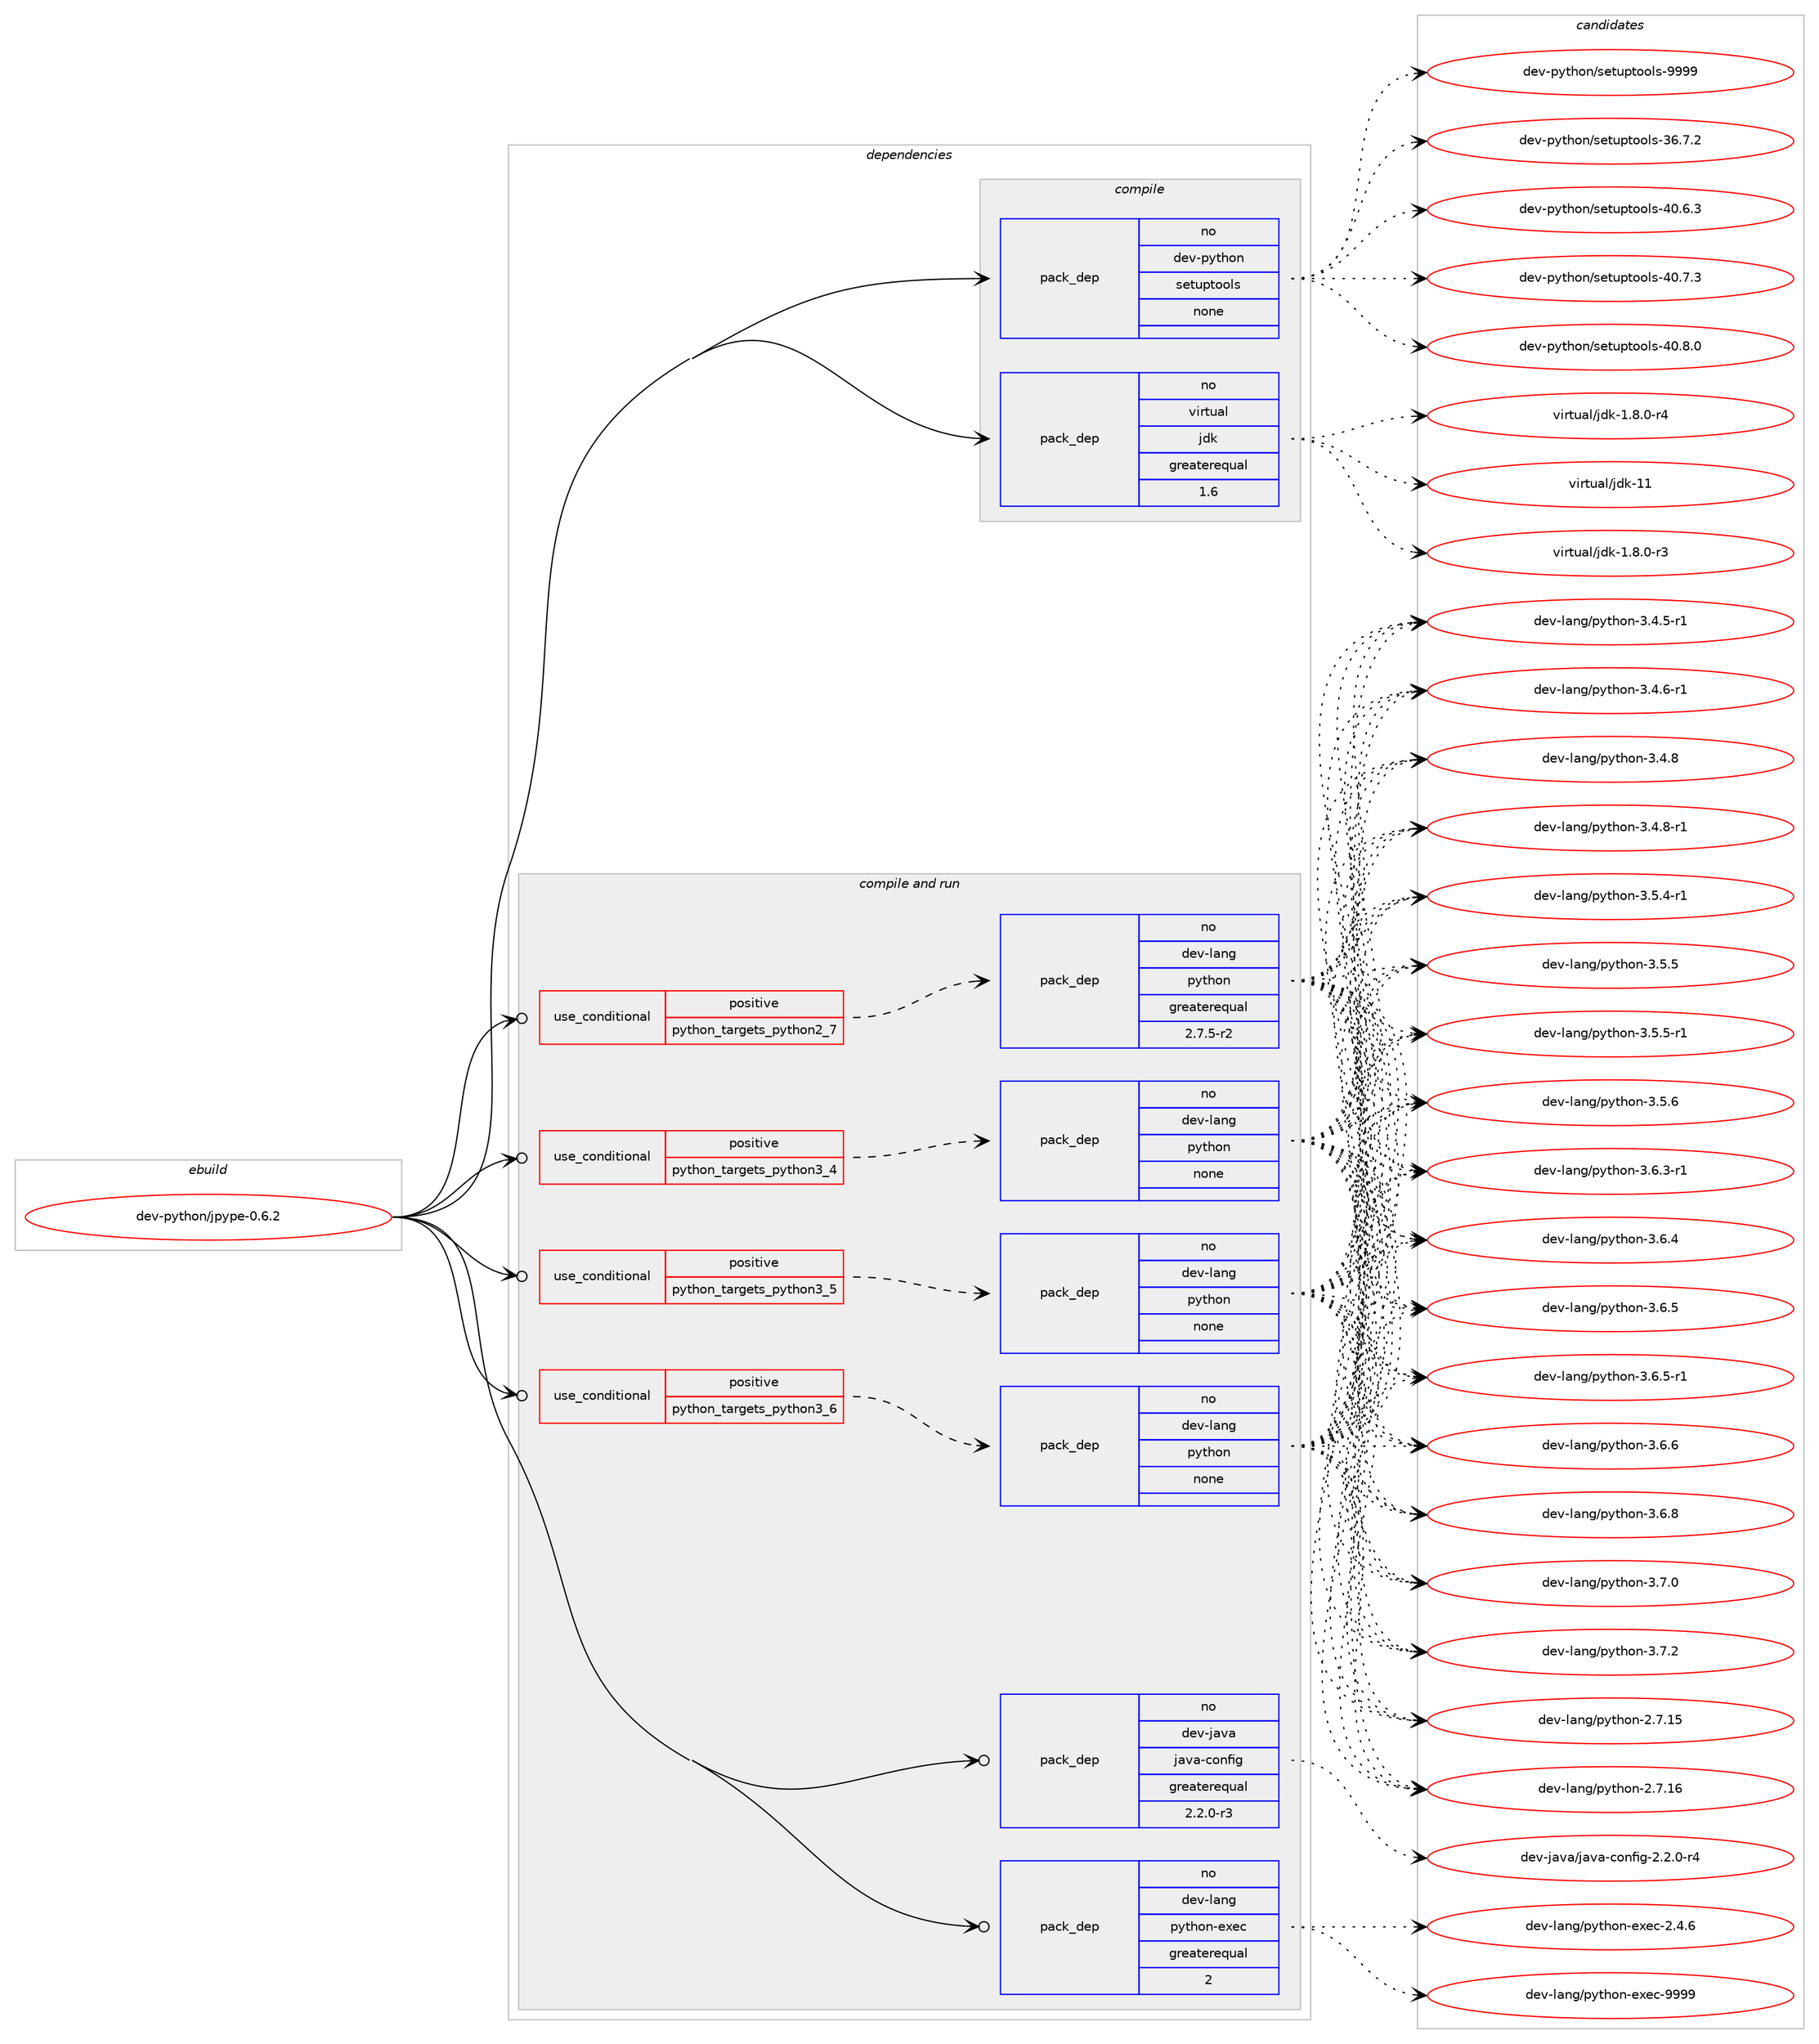 digraph prolog {

# *************
# Graph options
# *************

newrank=true;
concentrate=true;
compound=true;
graph [rankdir=LR,fontname=Helvetica,fontsize=10,ranksep=1.5];#, ranksep=2.5, nodesep=0.2];
edge  [arrowhead=vee];
node  [fontname=Helvetica,fontsize=10];

# **********
# The ebuild
# **********

subgraph cluster_leftcol {
color=gray;
rank=same;
label=<<i>ebuild</i>>;
id [label="dev-python/jpype-0.6.2", color=red, width=4, href="../dev-python/jpype-0.6.2.svg"];
}

# ****************
# The dependencies
# ****************

subgraph cluster_midcol {
color=gray;
label=<<i>dependencies</i>>;
subgraph cluster_compile {
fillcolor="#eeeeee";
style=filled;
label=<<i>compile</i>>;
subgraph pack1015963 {
dependency1415625 [label=<<TABLE BORDER="0" CELLBORDER="1" CELLSPACING="0" CELLPADDING="4" WIDTH="220"><TR><TD ROWSPAN="6" CELLPADDING="30">pack_dep</TD></TR><TR><TD WIDTH="110">no</TD></TR><TR><TD>dev-python</TD></TR><TR><TD>setuptools</TD></TR><TR><TD>none</TD></TR><TR><TD></TD></TR></TABLE>>, shape=none, color=blue];
}
id:e -> dependency1415625:w [weight=20,style="solid",arrowhead="vee"];
subgraph pack1015964 {
dependency1415626 [label=<<TABLE BORDER="0" CELLBORDER="1" CELLSPACING="0" CELLPADDING="4" WIDTH="220"><TR><TD ROWSPAN="6" CELLPADDING="30">pack_dep</TD></TR><TR><TD WIDTH="110">no</TD></TR><TR><TD>virtual</TD></TR><TR><TD>jdk</TD></TR><TR><TD>greaterequal</TD></TR><TR><TD>1.6</TD></TR></TABLE>>, shape=none, color=blue];
}
id:e -> dependency1415626:w [weight=20,style="solid",arrowhead="vee"];
}
subgraph cluster_compileandrun {
fillcolor="#eeeeee";
style=filled;
label=<<i>compile and run</i>>;
subgraph cond376390 {
dependency1415627 [label=<<TABLE BORDER="0" CELLBORDER="1" CELLSPACING="0" CELLPADDING="4"><TR><TD ROWSPAN="3" CELLPADDING="10">use_conditional</TD></TR><TR><TD>positive</TD></TR><TR><TD>python_targets_python2_7</TD></TR></TABLE>>, shape=none, color=red];
subgraph pack1015965 {
dependency1415628 [label=<<TABLE BORDER="0" CELLBORDER="1" CELLSPACING="0" CELLPADDING="4" WIDTH="220"><TR><TD ROWSPAN="6" CELLPADDING="30">pack_dep</TD></TR><TR><TD WIDTH="110">no</TD></TR><TR><TD>dev-lang</TD></TR><TR><TD>python</TD></TR><TR><TD>greaterequal</TD></TR><TR><TD>2.7.5-r2</TD></TR></TABLE>>, shape=none, color=blue];
}
dependency1415627:e -> dependency1415628:w [weight=20,style="dashed",arrowhead="vee"];
}
id:e -> dependency1415627:w [weight=20,style="solid",arrowhead="odotvee"];
subgraph cond376391 {
dependency1415629 [label=<<TABLE BORDER="0" CELLBORDER="1" CELLSPACING="0" CELLPADDING="4"><TR><TD ROWSPAN="3" CELLPADDING="10">use_conditional</TD></TR><TR><TD>positive</TD></TR><TR><TD>python_targets_python3_4</TD></TR></TABLE>>, shape=none, color=red];
subgraph pack1015966 {
dependency1415630 [label=<<TABLE BORDER="0" CELLBORDER="1" CELLSPACING="0" CELLPADDING="4" WIDTH="220"><TR><TD ROWSPAN="6" CELLPADDING="30">pack_dep</TD></TR><TR><TD WIDTH="110">no</TD></TR><TR><TD>dev-lang</TD></TR><TR><TD>python</TD></TR><TR><TD>none</TD></TR><TR><TD></TD></TR></TABLE>>, shape=none, color=blue];
}
dependency1415629:e -> dependency1415630:w [weight=20,style="dashed",arrowhead="vee"];
}
id:e -> dependency1415629:w [weight=20,style="solid",arrowhead="odotvee"];
subgraph cond376392 {
dependency1415631 [label=<<TABLE BORDER="0" CELLBORDER="1" CELLSPACING="0" CELLPADDING="4"><TR><TD ROWSPAN="3" CELLPADDING="10">use_conditional</TD></TR><TR><TD>positive</TD></TR><TR><TD>python_targets_python3_5</TD></TR></TABLE>>, shape=none, color=red];
subgraph pack1015967 {
dependency1415632 [label=<<TABLE BORDER="0" CELLBORDER="1" CELLSPACING="0" CELLPADDING="4" WIDTH="220"><TR><TD ROWSPAN="6" CELLPADDING="30">pack_dep</TD></TR><TR><TD WIDTH="110">no</TD></TR><TR><TD>dev-lang</TD></TR><TR><TD>python</TD></TR><TR><TD>none</TD></TR><TR><TD></TD></TR></TABLE>>, shape=none, color=blue];
}
dependency1415631:e -> dependency1415632:w [weight=20,style="dashed",arrowhead="vee"];
}
id:e -> dependency1415631:w [weight=20,style="solid",arrowhead="odotvee"];
subgraph cond376393 {
dependency1415633 [label=<<TABLE BORDER="0" CELLBORDER="1" CELLSPACING="0" CELLPADDING="4"><TR><TD ROWSPAN="3" CELLPADDING="10">use_conditional</TD></TR><TR><TD>positive</TD></TR><TR><TD>python_targets_python3_6</TD></TR></TABLE>>, shape=none, color=red];
subgraph pack1015968 {
dependency1415634 [label=<<TABLE BORDER="0" CELLBORDER="1" CELLSPACING="0" CELLPADDING="4" WIDTH="220"><TR><TD ROWSPAN="6" CELLPADDING="30">pack_dep</TD></TR><TR><TD WIDTH="110">no</TD></TR><TR><TD>dev-lang</TD></TR><TR><TD>python</TD></TR><TR><TD>none</TD></TR><TR><TD></TD></TR></TABLE>>, shape=none, color=blue];
}
dependency1415633:e -> dependency1415634:w [weight=20,style="dashed",arrowhead="vee"];
}
id:e -> dependency1415633:w [weight=20,style="solid",arrowhead="odotvee"];
subgraph pack1015969 {
dependency1415635 [label=<<TABLE BORDER="0" CELLBORDER="1" CELLSPACING="0" CELLPADDING="4" WIDTH="220"><TR><TD ROWSPAN="6" CELLPADDING="30">pack_dep</TD></TR><TR><TD WIDTH="110">no</TD></TR><TR><TD>dev-java</TD></TR><TR><TD>java-config</TD></TR><TR><TD>greaterequal</TD></TR><TR><TD>2.2.0-r3</TD></TR></TABLE>>, shape=none, color=blue];
}
id:e -> dependency1415635:w [weight=20,style="solid",arrowhead="odotvee"];
subgraph pack1015970 {
dependency1415636 [label=<<TABLE BORDER="0" CELLBORDER="1" CELLSPACING="0" CELLPADDING="4" WIDTH="220"><TR><TD ROWSPAN="6" CELLPADDING="30">pack_dep</TD></TR><TR><TD WIDTH="110">no</TD></TR><TR><TD>dev-lang</TD></TR><TR><TD>python-exec</TD></TR><TR><TD>greaterequal</TD></TR><TR><TD>2</TD></TR></TABLE>>, shape=none, color=blue];
}
id:e -> dependency1415636:w [weight=20,style="solid",arrowhead="odotvee"];
}
subgraph cluster_run {
fillcolor="#eeeeee";
style=filled;
label=<<i>run</i>>;
}
}

# **************
# The candidates
# **************

subgraph cluster_choices {
rank=same;
color=gray;
label=<<i>candidates</i>>;

subgraph choice1015963 {
color=black;
nodesep=1;
choice100101118451121211161041111104711510111611711211611111110811545515446554650 [label="dev-python/setuptools-36.7.2", color=red, width=4,href="../dev-python/setuptools-36.7.2.svg"];
choice100101118451121211161041111104711510111611711211611111110811545524846544651 [label="dev-python/setuptools-40.6.3", color=red, width=4,href="../dev-python/setuptools-40.6.3.svg"];
choice100101118451121211161041111104711510111611711211611111110811545524846554651 [label="dev-python/setuptools-40.7.3", color=red, width=4,href="../dev-python/setuptools-40.7.3.svg"];
choice100101118451121211161041111104711510111611711211611111110811545524846564648 [label="dev-python/setuptools-40.8.0", color=red, width=4,href="../dev-python/setuptools-40.8.0.svg"];
choice10010111845112121116104111110471151011161171121161111111081154557575757 [label="dev-python/setuptools-9999", color=red, width=4,href="../dev-python/setuptools-9999.svg"];
dependency1415625:e -> choice100101118451121211161041111104711510111611711211611111110811545515446554650:w [style=dotted,weight="100"];
dependency1415625:e -> choice100101118451121211161041111104711510111611711211611111110811545524846544651:w [style=dotted,weight="100"];
dependency1415625:e -> choice100101118451121211161041111104711510111611711211611111110811545524846554651:w [style=dotted,weight="100"];
dependency1415625:e -> choice100101118451121211161041111104711510111611711211611111110811545524846564648:w [style=dotted,weight="100"];
dependency1415625:e -> choice10010111845112121116104111110471151011161171121161111111081154557575757:w [style=dotted,weight="100"];
}
subgraph choice1015964 {
color=black;
nodesep=1;
choice11810511411611797108471061001074549465646484511451 [label="virtual/jdk-1.8.0-r3", color=red, width=4,href="../virtual/jdk-1.8.0-r3.svg"];
choice11810511411611797108471061001074549465646484511452 [label="virtual/jdk-1.8.0-r4", color=red, width=4,href="../virtual/jdk-1.8.0-r4.svg"];
choice1181051141161179710847106100107454949 [label="virtual/jdk-11", color=red, width=4,href="../virtual/jdk-11.svg"];
dependency1415626:e -> choice11810511411611797108471061001074549465646484511451:w [style=dotted,weight="100"];
dependency1415626:e -> choice11810511411611797108471061001074549465646484511452:w [style=dotted,weight="100"];
dependency1415626:e -> choice1181051141161179710847106100107454949:w [style=dotted,weight="100"];
}
subgraph choice1015965 {
color=black;
nodesep=1;
choice10010111845108971101034711212111610411111045504655464953 [label="dev-lang/python-2.7.15", color=red, width=4,href="../dev-lang/python-2.7.15.svg"];
choice10010111845108971101034711212111610411111045504655464954 [label="dev-lang/python-2.7.16", color=red, width=4,href="../dev-lang/python-2.7.16.svg"];
choice1001011184510897110103471121211161041111104551465246534511449 [label="dev-lang/python-3.4.5-r1", color=red, width=4,href="../dev-lang/python-3.4.5-r1.svg"];
choice1001011184510897110103471121211161041111104551465246544511449 [label="dev-lang/python-3.4.6-r1", color=red, width=4,href="../dev-lang/python-3.4.6-r1.svg"];
choice100101118451089711010347112121116104111110455146524656 [label="dev-lang/python-3.4.8", color=red, width=4,href="../dev-lang/python-3.4.8.svg"];
choice1001011184510897110103471121211161041111104551465246564511449 [label="dev-lang/python-3.4.8-r1", color=red, width=4,href="../dev-lang/python-3.4.8-r1.svg"];
choice1001011184510897110103471121211161041111104551465346524511449 [label="dev-lang/python-3.5.4-r1", color=red, width=4,href="../dev-lang/python-3.5.4-r1.svg"];
choice100101118451089711010347112121116104111110455146534653 [label="dev-lang/python-3.5.5", color=red, width=4,href="../dev-lang/python-3.5.5.svg"];
choice1001011184510897110103471121211161041111104551465346534511449 [label="dev-lang/python-3.5.5-r1", color=red, width=4,href="../dev-lang/python-3.5.5-r1.svg"];
choice100101118451089711010347112121116104111110455146534654 [label="dev-lang/python-3.5.6", color=red, width=4,href="../dev-lang/python-3.5.6.svg"];
choice1001011184510897110103471121211161041111104551465446514511449 [label="dev-lang/python-3.6.3-r1", color=red, width=4,href="../dev-lang/python-3.6.3-r1.svg"];
choice100101118451089711010347112121116104111110455146544652 [label="dev-lang/python-3.6.4", color=red, width=4,href="../dev-lang/python-3.6.4.svg"];
choice100101118451089711010347112121116104111110455146544653 [label="dev-lang/python-3.6.5", color=red, width=4,href="../dev-lang/python-3.6.5.svg"];
choice1001011184510897110103471121211161041111104551465446534511449 [label="dev-lang/python-3.6.5-r1", color=red, width=4,href="../dev-lang/python-3.6.5-r1.svg"];
choice100101118451089711010347112121116104111110455146544654 [label="dev-lang/python-3.6.6", color=red, width=4,href="../dev-lang/python-3.6.6.svg"];
choice100101118451089711010347112121116104111110455146544656 [label="dev-lang/python-3.6.8", color=red, width=4,href="../dev-lang/python-3.6.8.svg"];
choice100101118451089711010347112121116104111110455146554648 [label="dev-lang/python-3.7.0", color=red, width=4,href="../dev-lang/python-3.7.0.svg"];
choice100101118451089711010347112121116104111110455146554650 [label="dev-lang/python-3.7.2", color=red, width=4,href="../dev-lang/python-3.7.2.svg"];
dependency1415628:e -> choice10010111845108971101034711212111610411111045504655464953:w [style=dotted,weight="100"];
dependency1415628:e -> choice10010111845108971101034711212111610411111045504655464954:w [style=dotted,weight="100"];
dependency1415628:e -> choice1001011184510897110103471121211161041111104551465246534511449:w [style=dotted,weight="100"];
dependency1415628:e -> choice1001011184510897110103471121211161041111104551465246544511449:w [style=dotted,weight="100"];
dependency1415628:e -> choice100101118451089711010347112121116104111110455146524656:w [style=dotted,weight="100"];
dependency1415628:e -> choice1001011184510897110103471121211161041111104551465246564511449:w [style=dotted,weight="100"];
dependency1415628:e -> choice1001011184510897110103471121211161041111104551465346524511449:w [style=dotted,weight="100"];
dependency1415628:e -> choice100101118451089711010347112121116104111110455146534653:w [style=dotted,weight="100"];
dependency1415628:e -> choice1001011184510897110103471121211161041111104551465346534511449:w [style=dotted,weight="100"];
dependency1415628:e -> choice100101118451089711010347112121116104111110455146534654:w [style=dotted,weight="100"];
dependency1415628:e -> choice1001011184510897110103471121211161041111104551465446514511449:w [style=dotted,weight="100"];
dependency1415628:e -> choice100101118451089711010347112121116104111110455146544652:w [style=dotted,weight="100"];
dependency1415628:e -> choice100101118451089711010347112121116104111110455146544653:w [style=dotted,weight="100"];
dependency1415628:e -> choice1001011184510897110103471121211161041111104551465446534511449:w [style=dotted,weight="100"];
dependency1415628:e -> choice100101118451089711010347112121116104111110455146544654:w [style=dotted,weight="100"];
dependency1415628:e -> choice100101118451089711010347112121116104111110455146544656:w [style=dotted,weight="100"];
dependency1415628:e -> choice100101118451089711010347112121116104111110455146554648:w [style=dotted,weight="100"];
dependency1415628:e -> choice100101118451089711010347112121116104111110455146554650:w [style=dotted,weight="100"];
}
subgraph choice1015966 {
color=black;
nodesep=1;
choice10010111845108971101034711212111610411111045504655464953 [label="dev-lang/python-2.7.15", color=red, width=4,href="../dev-lang/python-2.7.15.svg"];
choice10010111845108971101034711212111610411111045504655464954 [label="dev-lang/python-2.7.16", color=red, width=4,href="../dev-lang/python-2.7.16.svg"];
choice1001011184510897110103471121211161041111104551465246534511449 [label="dev-lang/python-3.4.5-r1", color=red, width=4,href="../dev-lang/python-3.4.5-r1.svg"];
choice1001011184510897110103471121211161041111104551465246544511449 [label="dev-lang/python-3.4.6-r1", color=red, width=4,href="../dev-lang/python-3.4.6-r1.svg"];
choice100101118451089711010347112121116104111110455146524656 [label="dev-lang/python-3.4.8", color=red, width=4,href="../dev-lang/python-3.4.8.svg"];
choice1001011184510897110103471121211161041111104551465246564511449 [label="dev-lang/python-3.4.8-r1", color=red, width=4,href="../dev-lang/python-3.4.8-r1.svg"];
choice1001011184510897110103471121211161041111104551465346524511449 [label="dev-lang/python-3.5.4-r1", color=red, width=4,href="../dev-lang/python-3.5.4-r1.svg"];
choice100101118451089711010347112121116104111110455146534653 [label="dev-lang/python-3.5.5", color=red, width=4,href="../dev-lang/python-3.5.5.svg"];
choice1001011184510897110103471121211161041111104551465346534511449 [label="dev-lang/python-3.5.5-r1", color=red, width=4,href="../dev-lang/python-3.5.5-r1.svg"];
choice100101118451089711010347112121116104111110455146534654 [label="dev-lang/python-3.5.6", color=red, width=4,href="../dev-lang/python-3.5.6.svg"];
choice1001011184510897110103471121211161041111104551465446514511449 [label="dev-lang/python-3.6.3-r1", color=red, width=4,href="../dev-lang/python-3.6.3-r1.svg"];
choice100101118451089711010347112121116104111110455146544652 [label="dev-lang/python-3.6.4", color=red, width=4,href="../dev-lang/python-3.6.4.svg"];
choice100101118451089711010347112121116104111110455146544653 [label="dev-lang/python-3.6.5", color=red, width=4,href="../dev-lang/python-3.6.5.svg"];
choice1001011184510897110103471121211161041111104551465446534511449 [label="dev-lang/python-3.6.5-r1", color=red, width=4,href="../dev-lang/python-3.6.5-r1.svg"];
choice100101118451089711010347112121116104111110455146544654 [label="dev-lang/python-3.6.6", color=red, width=4,href="../dev-lang/python-3.6.6.svg"];
choice100101118451089711010347112121116104111110455146544656 [label="dev-lang/python-3.6.8", color=red, width=4,href="../dev-lang/python-3.6.8.svg"];
choice100101118451089711010347112121116104111110455146554648 [label="dev-lang/python-3.7.0", color=red, width=4,href="../dev-lang/python-3.7.0.svg"];
choice100101118451089711010347112121116104111110455146554650 [label="dev-lang/python-3.7.2", color=red, width=4,href="../dev-lang/python-3.7.2.svg"];
dependency1415630:e -> choice10010111845108971101034711212111610411111045504655464953:w [style=dotted,weight="100"];
dependency1415630:e -> choice10010111845108971101034711212111610411111045504655464954:w [style=dotted,weight="100"];
dependency1415630:e -> choice1001011184510897110103471121211161041111104551465246534511449:w [style=dotted,weight="100"];
dependency1415630:e -> choice1001011184510897110103471121211161041111104551465246544511449:w [style=dotted,weight="100"];
dependency1415630:e -> choice100101118451089711010347112121116104111110455146524656:w [style=dotted,weight="100"];
dependency1415630:e -> choice1001011184510897110103471121211161041111104551465246564511449:w [style=dotted,weight="100"];
dependency1415630:e -> choice1001011184510897110103471121211161041111104551465346524511449:w [style=dotted,weight="100"];
dependency1415630:e -> choice100101118451089711010347112121116104111110455146534653:w [style=dotted,weight="100"];
dependency1415630:e -> choice1001011184510897110103471121211161041111104551465346534511449:w [style=dotted,weight="100"];
dependency1415630:e -> choice100101118451089711010347112121116104111110455146534654:w [style=dotted,weight="100"];
dependency1415630:e -> choice1001011184510897110103471121211161041111104551465446514511449:w [style=dotted,weight="100"];
dependency1415630:e -> choice100101118451089711010347112121116104111110455146544652:w [style=dotted,weight="100"];
dependency1415630:e -> choice100101118451089711010347112121116104111110455146544653:w [style=dotted,weight="100"];
dependency1415630:e -> choice1001011184510897110103471121211161041111104551465446534511449:w [style=dotted,weight="100"];
dependency1415630:e -> choice100101118451089711010347112121116104111110455146544654:w [style=dotted,weight="100"];
dependency1415630:e -> choice100101118451089711010347112121116104111110455146544656:w [style=dotted,weight="100"];
dependency1415630:e -> choice100101118451089711010347112121116104111110455146554648:w [style=dotted,weight="100"];
dependency1415630:e -> choice100101118451089711010347112121116104111110455146554650:w [style=dotted,weight="100"];
}
subgraph choice1015967 {
color=black;
nodesep=1;
choice10010111845108971101034711212111610411111045504655464953 [label="dev-lang/python-2.7.15", color=red, width=4,href="../dev-lang/python-2.7.15.svg"];
choice10010111845108971101034711212111610411111045504655464954 [label="dev-lang/python-2.7.16", color=red, width=4,href="../dev-lang/python-2.7.16.svg"];
choice1001011184510897110103471121211161041111104551465246534511449 [label="dev-lang/python-3.4.5-r1", color=red, width=4,href="../dev-lang/python-3.4.5-r1.svg"];
choice1001011184510897110103471121211161041111104551465246544511449 [label="dev-lang/python-3.4.6-r1", color=red, width=4,href="../dev-lang/python-3.4.6-r1.svg"];
choice100101118451089711010347112121116104111110455146524656 [label="dev-lang/python-3.4.8", color=red, width=4,href="../dev-lang/python-3.4.8.svg"];
choice1001011184510897110103471121211161041111104551465246564511449 [label="dev-lang/python-3.4.8-r1", color=red, width=4,href="../dev-lang/python-3.4.8-r1.svg"];
choice1001011184510897110103471121211161041111104551465346524511449 [label="dev-lang/python-3.5.4-r1", color=red, width=4,href="../dev-lang/python-3.5.4-r1.svg"];
choice100101118451089711010347112121116104111110455146534653 [label="dev-lang/python-3.5.5", color=red, width=4,href="../dev-lang/python-3.5.5.svg"];
choice1001011184510897110103471121211161041111104551465346534511449 [label="dev-lang/python-3.5.5-r1", color=red, width=4,href="../dev-lang/python-3.5.5-r1.svg"];
choice100101118451089711010347112121116104111110455146534654 [label="dev-lang/python-3.5.6", color=red, width=4,href="../dev-lang/python-3.5.6.svg"];
choice1001011184510897110103471121211161041111104551465446514511449 [label="dev-lang/python-3.6.3-r1", color=red, width=4,href="../dev-lang/python-3.6.3-r1.svg"];
choice100101118451089711010347112121116104111110455146544652 [label="dev-lang/python-3.6.4", color=red, width=4,href="../dev-lang/python-3.6.4.svg"];
choice100101118451089711010347112121116104111110455146544653 [label="dev-lang/python-3.6.5", color=red, width=4,href="../dev-lang/python-3.6.5.svg"];
choice1001011184510897110103471121211161041111104551465446534511449 [label="dev-lang/python-3.6.5-r1", color=red, width=4,href="../dev-lang/python-3.6.5-r1.svg"];
choice100101118451089711010347112121116104111110455146544654 [label="dev-lang/python-3.6.6", color=red, width=4,href="../dev-lang/python-3.6.6.svg"];
choice100101118451089711010347112121116104111110455146544656 [label="dev-lang/python-3.6.8", color=red, width=4,href="../dev-lang/python-3.6.8.svg"];
choice100101118451089711010347112121116104111110455146554648 [label="dev-lang/python-3.7.0", color=red, width=4,href="../dev-lang/python-3.7.0.svg"];
choice100101118451089711010347112121116104111110455146554650 [label="dev-lang/python-3.7.2", color=red, width=4,href="../dev-lang/python-3.7.2.svg"];
dependency1415632:e -> choice10010111845108971101034711212111610411111045504655464953:w [style=dotted,weight="100"];
dependency1415632:e -> choice10010111845108971101034711212111610411111045504655464954:w [style=dotted,weight="100"];
dependency1415632:e -> choice1001011184510897110103471121211161041111104551465246534511449:w [style=dotted,weight="100"];
dependency1415632:e -> choice1001011184510897110103471121211161041111104551465246544511449:w [style=dotted,weight="100"];
dependency1415632:e -> choice100101118451089711010347112121116104111110455146524656:w [style=dotted,weight="100"];
dependency1415632:e -> choice1001011184510897110103471121211161041111104551465246564511449:w [style=dotted,weight="100"];
dependency1415632:e -> choice1001011184510897110103471121211161041111104551465346524511449:w [style=dotted,weight="100"];
dependency1415632:e -> choice100101118451089711010347112121116104111110455146534653:w [style=dotted,weight="100"];
dependency1415632:e -> choice1001011184510897110103471121211161041111104551465346534511449:w [style=dotted,weight="100"];
dependency1415632:e -> choice100101118451089711010347112121116104111110455146534654:w [style=dotted,weight="100"];
dependency1415632:e -> choice1001011184510897110103471121211161041111104551465446514511449:w [style=dotted,weight="100"];
dependency1415632:e -> choice100101118451089711010347112121116104111110455146544652:w [style=dotted,weight="100"];
dependency1415632:e -> choice100101118451089711010347112121116104111110455146544653:w [style=dotted,weight="100"];
dependency1415632:e -> choice1001011184510897110103471121211161041111104551465446534511449:w [style=dotted,weight="100"];
dependency1415632:e -> choice100101118451089711010347112121116104111110455146544654:w [style=dotted,weight="100"];
dependency1415632:e -> choice100101118451089711010347112121116104111110455146544656:w [style=dotted,weight="100"];
dependency1415632:e -> choice100101118451089711010347112121116104111110455146554648:w [style=dotted,weight="100"];
dependency1415632:e -> choice100101118451089711010347112121116104111110455146554650:w [style=dotted,weight="100"];
}
subgraph choice1015968 {
color=black;
nodesep=1;
choice10010111845108971101034711212111610411111045504655464953 [label="dev-lang/python-2.7.15", color=red, width=4,href="../dev-lang/python-2.7.15.svg"];
choice10010111845108971101034711212111610411111045504655464954 [label="dev-lang/python-2.7.16", color=red, width=4,href="../dev-lang/python-2.7.16.svg"];
choice1001011184510897110103471121211161041111104551465246534511449 [label="dev-lang/python-3.4.5-r1", color=red, width=4,href="../dev-lang/python-3.4.5-r1.svg"];
choice1001011184510897110103471121211161041111104551465246544511449 [label="dev-lang/python-3.4.6-r1", color=red, width=4,href="../dev-lang/python-3.4.6-r1.svg"];
choice100101118451089711010347112121116104111110455146524656 [label="dev-lang/python-3.4.8", color=red, width=4,href="../dev-lang/python-3.4.8.svg"];
choice1001011184510897110103471121211161041111104551465246564511449 [label="dev-lang/python-3.4.8-r1", color=red, width=4,href="../dev-lang/python-3.4.8-r1.svg"];
choice1001011184510897110103471121211161041111104551465346524511449 [label="dev-lang/python-3.5.4-r1", color=red, width=4,href="../dev-lang/python-3.5.4-r1.svg"];
choice100101118451089711010347112121116104111110455146534653 [label="dev-lang/python-3.5.5", color=red, width=4,href="../dev-lang/python-3.5.5.svg"];
choice1001011184510897110103471121211161041111104551465346534511449 [label="dev-lang/python-3.5.5-r1", color=red, width=4,href="../dev-lang/python-3.5.5-r1.svg"];
choice100101118451089711010347112121116104111110455146534654 [label="dev-lang/python-3.5.6", color=red, width=4,href="../dev-lang/python-3.5.6.svg"];
choice1001011184510897110103471121211161041111104551465446514511449 [label="dev-lang/python-3.6.3-r1", color=red, width=4,href="../dev-lang/python-3.6.3-r1.svg"];
choice100101118451089711010347112121116104111110455146544652 [label="dev-lang/python-3.6.4", color=red, width=4,href="../dev-lang/python-3.6.4.svg"];
choice100101118451089711010347112121116104111110455146544653 [label="dev-lang/python-3.6.5", color=red, width=4,href="../dev-lang/python-3.6.5.svg"];
choice1001011184510897110103471121211161041111104551465446534511449 [label="dev-lang/python-3.6.5-r1", color=red, width=4,href="../dev-lang/python-3.6.5-r1.svg"];
choice100101118451089711010347112121116104111110455146544654 [label="dev-lang/python-3.6.6", color=red, width=4,href="../dev-lang/python-3.6.6.svg"];
choice100101118451089711010347112121116104111110455146544656 [label="dev-lang/python-3.6.8", color=red, width=4,href="../dev-lang/python-3.6.8.svg"];
choice100101118451089711010347112121116104111110455146554648 [label="dev-lang/python-3.7.0", color=red, width=4,href="../dev-lang/python-3.7.0.svg"];
choice100101118451089711010347112121116104111110455146554650 [label="dev-lang/python-3.7.2", color=red, width=4,href="../dev-lang/python-3.7.2.svg"];
dependency1415634:e -> choice10010111845108971101034711212111610411111045504655464953:w [style=dotted,weight="100"];
dependency1415634:e -> choice10010111845108971101034711212111610411111045504655464954:w [style=dotted,weight="100"];
dependency1415634:e -> choice1001011184510897110103471121211161041111104551465246534511449:w [style=dotted,weight="100"];
dependency1415634:e -> choice1001011184510897110103471121211161041111104551465246544511449:w [style=dotted,weight="100"];
dependency1415634:e -> choice100101118451089711010347112121116104111110455146524656:w [style=dotted,weight="100"];
dependency1415634:e -> choice1001011184510897110103471121211161041111104551465246564511449:w [style=dotted,weight="100"];
dependency1415634:e -> choice1001011184510897110103471121211161041111104551465346524511449:w [style=dotted,weight="100"];
dependency1415634:e -> choice100101118451089711010347112121116104111110455146534653:w [style=dotted,weight="100"];
dependency1415634:e -> choice1001011184510897110103471121211161041111104551465346534511449:w [style=dotted,weight="100"];
dependency1415634:e -> choice100101118451089711010347112121116104111110455146534654:w [style=dotted,weight="100"];
dependency1415634:e -> choice1001011184510897110103471121211161041111104551465446514511449:w [style=dotted,weight="100"];
dependency1415634:e -> choice100101118451089711010347112121116104111110455146544652:w [style=dotted,weight="100"];
dependency1415634:e -> choice100101118451089711010347112121116104111110455146544653:w [style=dotted,weight="100"];
dependency1415634:e -> choice1001011184510897110103471121211161041111104551465446534511449:w [style=dotted,weight="100"];
dependency1415634:e -> choice100101118451089711010347112121116104111110455146544654:w [style=dotted,weight="100"];
dependency1415634:e -> choice100101118451089711010347112121116104111110455146544656:w [style=dotted,weight="100"];
dependency1415634:e -> choice100101118451089711010347112121116104111110455146554648:w [style=dotted,weight="100"];
dependency1415634:e -> choice100101118451089711010347112121116104111110455146554650:w [style=dotted,weight="100"];
}
subgraph choice1015969 {
color=black;
nodesep=1;
choice10010111845106971189747106971189745991111101021051034550465046484511452 [label="dev-java/java-config-2.2.0-r4", color=red, width=4,href="../dev-java/java-config-2.2.0-r4.svg"];
dependency1415635:e -> choice10010111845106971189747106971189745991111101021051034550465046484511452:w [style=dotted,weight="100"];
}
subgraph choice1015970 {
color=black;
nodesep=1;
choice1001011184510897110103471121211161041111104510112010199455046524654 [label="dev-lang/python-exec-2.4.6", color=red, width=4,href="../dev-lang/python-exec-2.4.6.svg"];
choice10010111845108971101034711212111610411111045101120101994557575757 [label="dev-lang/python-exec-9999", color=red, width=4,href="../dev-lang/python-exec-9999.svg"];
dependency1415636:e -> choice1001011184510897110103471121211161041111104510112010199455046524654:w [style=dotted,weight="100"];
dependency1415636:e -> choice10010111845108971101034711212111610411111045101120101994557575757:w [style=dotted,weight="100"];
}
}

}
